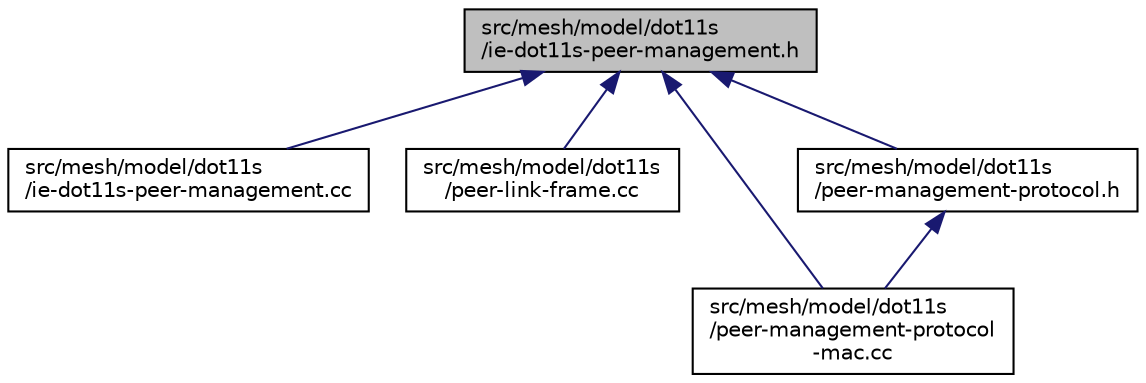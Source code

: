 digraph "src/mesh/model/dot11s/ie-dot11s-peer-management.h"
{
 // LATEX_PDF_SIZE
  edge [fontname="Helvetica",fontsize="10",labelfontname="Helvetica",labelfontsize="10"];
  node [fontname="Helvetica",fontsize="10",shape=record];
  Node1 [label="src/mesh/model/dot11s\l/ie-dot11s-peer-management.h",height=0.2,width=0.4,color="black", fillcolor="grey75", style="filled", fontcolor="black",tooltip=" "];
  Node1 -> Node2 [dir="back",color="midnightblue",fontsize="10",style="solid",fontname="Helvetica"];
  Node2 [label="src/mesh/model/dot11s\l/ie-dot11s-peer-management.cc",height=0.2,width=0.4,color="black", fillcolor="white", style="filled",URL="$ie-dot11s-peer-management_8cc.html",tooltip=" "];
  Node1 -> Node3 [dir="back",color="midnightblue",fontsize="10",style="solid",fontname="Helvetica"];
  Node3 [label="src/mesh/model/dot11s\l/peer-link-frame.cc",height=0.2,width=0.4,color="black", fillcolor="white", style="filled",URL="$peer-link-frame_8cc.html",tooltip=" "];
  Node1 -> Node4 [dir="back",color="midnightblue",fontsize="10",style="solid",fontname="Helvetica"];
  Node4 [label="src/mesh/model/dot11s\l/peer-management-protocol\l-mac.cc",height=0.2,width=0.4,color="black", fillcolor="white", style="filled",URL="$peer-management-protocol-mac_8cc.html",tooltip=" "];
  Node1 -> Node5 [dir="back",color="midnightblue",fontsize="10",style="solid",fontname="Helvetica"];
  Node5 [label="src/mesh/model/dot11s\l/peer-management-protocol.h",height=0.2,width=0.4,color="black", fillcolor="white", style="filled",URL="$peer-management-protocol_8h.html",tooltip=" "];
  Node5 -> Node4 [dir="back",color="midnightblue",fontsize="10",style="solid",fontname="Helvetica"];
}
